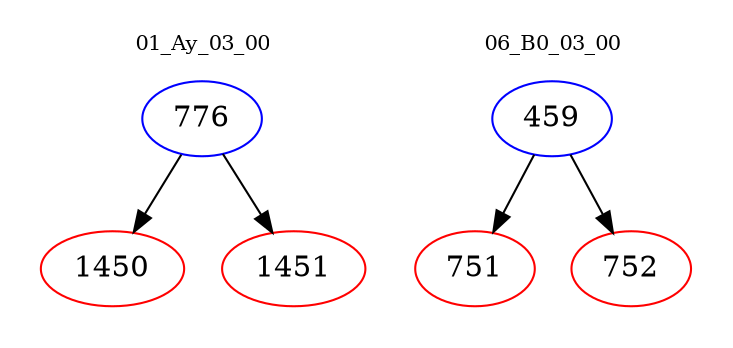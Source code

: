 digraph{
subgraph cluster_0 {
color = white
label = "01_Ay_03_00";
fontsize=10;
T0_776 [label="776", color="blue"]
T0_776 -> T0_1450 [color="black"]
T0_1450 [label="1450", color="red"]
T0_776 -> T0_1451 [color="black"]
T0_1451 [label="1451", color="red"]
}
subgraph cluster_1 {
color = white
label = "06_B0_03_00";
fontsize=10;
T1_459 [label="459", color="blue"]
T1_459 -> T1_751 [color="black"]
T1_751 [label="751", color="red"]
T1_459 -> T1_752 [color="black"]
T1_752 [label="752", color="red"]
}
}
